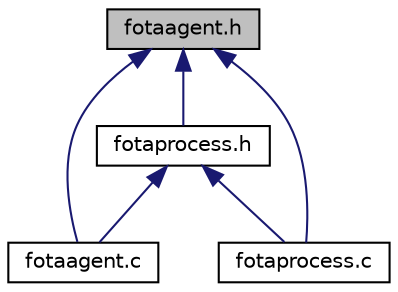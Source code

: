 digraph "fotaagent.h"
{
 // LATEX_PDF_SIZE
  edge [fontname="Helvetica",fontsize="10",labelfontname="Helvetica",labelfontsize="10"];
  node [fontname="Helvetica",fontsize="10",shape=record];
  Node1 [label="fotaagent.h",height=0.2,width=0.4,color="black", fillcolor="grey75", style="filled", fontcolor="black",tooltip="Interface for Fota Agent."];
  Node1 -> Node2 [dir="back",color="midnightblue",fontsize="10",style="solid",fontname="Helvetica"];
  Node2 [label="fotaagent.c",height=0.2,width=0.4,color="black", fillcolor="white", style="filled",URL="$fotaagent_8c.html",tooltip="Fota Agent."];
  Node1 -> Node3 [dir="back",color="midnightblue",fontsize="10",style="solid",fontname="Helvetica"];
  Node3 [label="fotaprocess.c",height=0.2,width=0.4,color="black", fillcolor="white", style="filled",URL="$fotaprocess_8c.html",tooltip="Fota Process."];
  Node1 -> Node4 [dir="back",color="midnightblue",fontsize="10",style="solid",fontname="Helvetica"];
  Node4 [label="fotaprocess.h",height=0.2,width=0.4,color="black", fillcolor="white", style="filled",URL="$fotaprocess_8h.html",tooltip="Fota Agent Process."];
  Node4 -> Node2 [dir="back",color="midnightblue",fontsize="10",style="solid",fontname="Helvetica"];
  Node4 -> Node3 [dir="back",color="midnightblue",fontsize="10",style="solid",fontname="Helvetica"];
}
